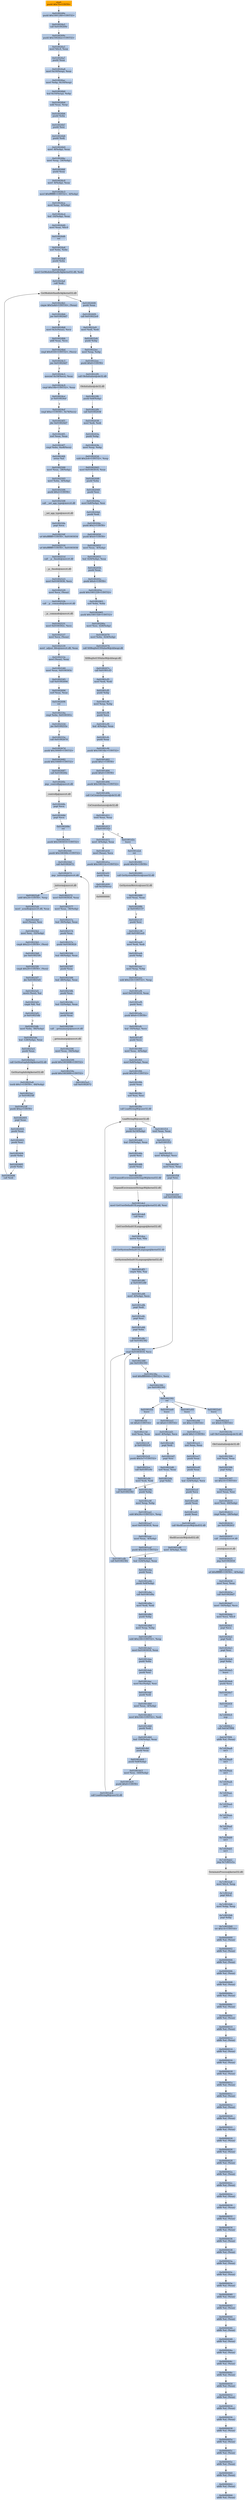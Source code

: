 digraph G {
node[shape=rectangle,style=filled,fillcolor=lightsteelblue,color=lightsteelblue]
bgcolor="transparent"
a0x0100249apushl_0x70UINT8[label="start\npushl $0x70<UINT8>",color="lightgrey",fillcolor="orange"];
a0x0100249cpushl_0x1001240UINT32[label="0x0100249c\npushl $0x1001240<UINT32>"];
a0x010024a1call_0x0100269c[label="0x010024a1\ncall 0x0100269c"];
a0x0100269cpushl_0x10026eeUINT32[label="0x0100269c\npushl $0x10026ee<UINT32>"];
a0x010026a1movl_fs_0_eax[label="0x010026a1\nmovl %fs:0, %eax"];
a0x010026a7pushl_eax[label="0x010026a7\npushl %eax"];
a0x010026a8movl_0x10esp__eax[label="0x010026a8\nmovl 0x10(%esp), %eax"];
a0x010026acmovl_ebp_0x10esp_[label="0x010026ac\nmovl %ebp, 0x10(%esp)"];
a0x010026b0leal_0x10esp__ebp[label="0x010026b0\nleal 0x10(%esp), %ebp"];
a0x010026b4subl_eax_esp[label="0x010026b4\nsubl %eax, %esp"];
a0x010026b6pushl_ebx[label="0x010026b6\npushl %ebx"];
a0x010026b7pushl_esi[label="0x010026b7\npushl %esi"];
a0x010026b8pushl_edi[label="0x010026b8\npushl %edi"];
a0x010026b9movl__8ebp__eax[label="0x010026b9\nmovl -8(%ebp), %eax"];
a0x010026bcmovl_esp__24ebp_[label="0x010026bc\nmovl %esp, -24(%ebp)"];
a0x010026bfpushl_eax[label="0x010026bf\npushl %eax"];
a0x010026c0movl__4ebp__eax[label="0x010026c0\nmovl -4(%ebp), %eax"];
a0x010026c3movl_0xffffffffUINT32__4ebp_[label="0x010026c3\nmovl $0xffffffff<UINT32>, -4(%ebp)"];
a0x010026camovl_eax__8ebp_[label="0x010026ca\nmovl %eax, -8(%ebp)"];
a0x010026cdleal__16ebp__eax[label="0x010026cd\nleal -16(%ebp), %eax"];
a0x010026d0movl_eax_fs_0[label="0x010026d0\nmovl %eax, %fs:0"];
a0x010026d6ret[label="0x010026d6\nret"];
a0x010024a6xorl_ebx_ebx[label="0x010024a6\nxorl %ebx, %ebx"];
a0x010024a8pushl_ebx[label="0x010024a8\npushl %ebx"];
a0x010024a9movl_GetModuleHandleA_kernel32_dll_edi[label="0x010024a9\nmovl GetModuleHandleA@kernel32.dll, %edi"];
a0x010024afcall_edi[label="0x010024af\ncall %edi"];
GetModuleHandleA_kernel32_dll[label="GetModuleHandleA@kernel32.dll",color="lightgrey",fillcolor="lightgrey"];
a0x010024b1cmpw_0x5a4dUINT16_eax_[label="0x010024b1\ncmpw $0x5a4d<UINT16>, (%eax)"];
a0x010024b6jne_0x010024d7[label="0x010024b6\njne 0x010024d7"];
a0x010024b8movl_0x3ceax__ecx[label="0x010024b8\nmovl 0x3c(%eax), %ecx"];
a0x010024bbaddl_eax_ecx[label="0x010024bb\naddl %eax, %ecx"];
a0x010024bdcmpl_0x4550UINT32_ecx_[label="0x010024bd\ncmpl $0x4550<UINT32>, (%ecx)"];
a0x010024c3jne_0x010024d7[label="0x010024c3\njne 0x010024d7"];
a0x010024c5movzwl_0x18ecx__eax[label="0x010024c5\nmovzwl 0x18(%ecx), %eax"];
a0x010024c9cmpl_0x10bUINT32_eax[label="0x010024c9\ncmpl $0x10b<UINT32>, %eax"];
a0x010024ceje_0x010024ef[label="0x010024ce\nje 0x010024ef"];
a0x010024efcmpl_0xeUINT8_0x74ecx_[label="0x010024ef\ncmpl $0xe<UINT8>, 0x74(%ecx)"];
a0x010024f3jbe_0x010024d7[label="0x010024f3\njbe 0x010024d7"];
a0x010024f5xorl_eax_eax[label="0x010024f5\nxorl %eax, %eax"];
a0x010024f7cmpl_ebx_0xe8ecx_[label="0x010024f7\ncmpl %ebx, 0xe8(%ecx)"];
a0x010024fdsetne_al[label="0x010024fd\nsetne %al"];
a0x01002500movl_eax__28ebp_[label="0x01002500\nmovl %eax, -28(%ebp)"];
a0x01002503movl_ebx__4ebp_[label="0x01002503\nmovl %ebx, -4(%ebp)"];
a0x01002506pushl_0x2UINT8[label="0x01002506\npushl $0x2<UINT8>"];
a0x01002508call___set_app_type_msvcrt_dll[label="0x01002508\ncall __set_app_type@msvcrt.dll"];
a__set_app_type_msvcrt_dll[label="__set_app_type@msvcrt.dll",color="lightgrey",fillcolor="lightgrey"];
a0x0100250epopl_ecx[label="0x0100250e\npopl %ecx"];
a0x0100250forl_0xffffffffUINT8_0x01003034[label="0x0100250f\norl $0xffffffff<UINT8>, 0x01003034"];
a0x01002516orl_0xffffffffUINT8_0x01003038[label="0x01002516\norl $0xffffffff<UINT8>, 0x01003038"];
a0x0100251dcall___p__fmode_msvcrt_dll[label="0x0100251d\ncall __p__fmode@msvcrt.dll"];
a__p__fmode_msvcrt_dll[label="__p__fmode@msvcrt.dll",color="lightgrey",fillcolor="lightgrey"];
a0x01002523movl_0x01003030_ecx[label="0x01002523\nmovl 0x01003030, %ecx"];
a0x01002529movl_ecx_eax_[label="0x01002529\nmovl %ecx, (%eax)"];
a0x0100252bcall___p__commode_msvcrt_dll[label="0x0100252b\ncall __p__commode@msvcrt.dll"];
a__p__commode_msvcrt_dll[label="__p__commode@msvcrt.dll",color="lightgrey",fillcolor="lightgrey"];
a0x01002531movl_0x0100302c_ecx[label="0x01002531\nmovl 0x0100302c, %ecx"];
a0x01002537movl_ecx_eax_[label="0x01002537\nmovl %ecx, (%eax)"];
a0x01002539movl__adjust_fdiv_msvcrt_dll_eax[label="0x01002539\nmovl _adjust_fdiv@msvcrt.dll, %eax"];
a0x0100253emovl_eax__eax[label="0x0100253e\nmovl (%eax), %eax"];
a0x01002540movl_eax_0x0100303c[label="0x01002540\nmovl %eax, 0x0100303c"];
a0x01002545call_0x01002694[label="0x01002545\ncall 0x01002694"];
a0x01002694xorl_eax_eax[label="0x01002694\nxorl %eax, %eax"];
a0x01002696ret[label="0x01002696\nret"];
a0x0100254acmpl_ebx_0x0100301c[label="0x0100254a\ncmpl %ebx, 0x0100301c"];
a0x01002550jne_0x0100255e[label="0x01002550\njne 0x0100255e"];
a0x0100255ecall_0x0100267d[label="0x0100255e\ncall 0x0100267d"];
a0x0100267dpushl_0x30000UINT32[label="0x0100267d\npushl $0x30000<UINT32>"];
a0x01002682pushl_0x10000UINT32[label="0x01002682\npushl $0x10000<UINT32>"];
a0x01002687call_0x010026fa[label="0x01002687\ncall 0x010026fa"];
a0x010026fajmp__controlfp_msvcrt_dll[label="0x010026fa\njmp _controlfp@msvcrt.dll"];
a_controlfp_msvcrt_dll[label="_controlfp@msvcrt.dll",color="lightgrey",fillcolor="lightgrey"];
a0x0100268cpopl_ecx[label="0x0100268c\npopl %ecx"];
a0x0100268dpopl_ecx[label="0x0100268d\npopl %ecx"];
a0x0100268eret[label="0x0100268e\nret"];
a0x01002563pushl_0x1003010UINT32[label="0x01002563\npushl $0x1003010<UINT32>"];
a0x01002568pushl_0x100300cUINT32[label="0x01002568\npushl $0x100300c<UINT32>"];
a0x0100256dcall_0x01002672[label="0x0100256d\ncall 0x01002672"];
a0x01002672jmp__initterm_msvcrt_dll[label="0x01002672\njmp _initterm@msvcrt.dll"];
a_initterm_msvcrt_dll[label="_initterm@msvcrt.dll",color="lightgrey",fillcolor="lightgrey"];
a0x01002572movl_0x01003028_eax[label="0x01002572\nmovl 0x01003028, %eax"];
a0x01002577movl_eax__36ebp_[label="0x01002577\nmovl %eax, -36(%ebp)"];
a0x0100257aleal__36ebp__eax[label="0x0100257a\nleal -36(%ebp), %eax"];
a0x0100257dpushl_eax[label="0x0100257d\npushl %eax"];
a0x0100257epushl_0x01003024[label="0x0100257e\npushl 0x01003024"];
a0x01002584leal__44ebp__eax[label="0x01002584\nleal -44(%ebp), %eax"];
a0x01002587pushl_eax[label="0x01002587\npushl %eax"];
a0x01002588leal__48ebp__eax[label="0x01002588\nleal -48(%ebp), %eax"];
a0x0100258bpushl_eax[label="0x0100258b\npushl %eax"];
a0x0100258cleal__52ebp__eax[label="0x0100258c\nleal -52(%ebp), %eax"];
a0x0100258fpushl_eax[label="0x0100258f\npushl %eax"];
a0x01002590call___getmainargs_msvcrt_dll[label="0x01002590\ncall __getmainargs@msvcrt.dll"];
a__getmainargs_msvcrt_dll[label="__getmainargs@msvcrt.dll",color="lightgrey",fillcolor="lightgrey"];
a0x01002596movl_eax__56ebp_[label="0x01002596\nmovl %eax, -56(%ebp)"];
a0x01002599pushl_0x1003008UINT32[label="0x01002599\npushl $0x1003008<UINT32>"];
a0x0100259epushl_0x1003000UINT32[label="0x0100259e\npushl $0x1003000<UINT32>"];
a0x010025a3call_0x01002672[label="0x010025a3\ncall 0x01002672"];
a0x010025a8addl_0x24UINT8_esp[label="0x010025a8\naddl $0x24<UINT8>, %esp"];
a0x010025abmovl__acmdln_msvcrt_dll_eax[label="0x010025ab\nmovl _acmdln@msvcrt.dll, %eax"];
a0x010025b0movl_eax__esi[label="0x010025b0\nmovl (%eax), %esi"];
a0x010025b2movl_esi__32ebp_[label="0x010025b2\nmovl %esi, -32(%ebp)"];
a0x010025b5cmpb_0x22UINT8_esi_[label="0x010025b5\ncmpb $0x22<UINT8>, (%esi)"];
a0x010025b8jne_0x010025f4[label="0x010025b8\njne 0x010025f4"];
a0x010025f4cmpb_0x20UINT8_esi_[label="0x010025f4\ncmpb $0x20<UINT8>, (%esi)"];
a0x010025f7jbe_0x010025d1[label="0x010025f7\njbe 0x010025d1"];
a0x010025d1movb_esi__al[label="0x010025d1\nmovb (%esi), %al"];
a0x010025d3cmpb_bl_al[label="0x010025d3\ncmpb %bl, %al"];
a0x010025d5je_0x010025db[label="0x010025d5\nje 0x010025db"];
a0x010025dbmovl_ebx__84ebp_[label="0x010025db\nmovl %ebx, -84(%ebp)"];
a0x010025deleal__128ebp__eax[label="0x010025de\nleal -128(%ebp), %eax"];
a0x010025e1pushl_eax[label="0x010025e1\npushl %eax"];
a0x010025e2call_GetStartupInfoA_kernel32_dll[label="0x010025e2\ncall GetStartupInfoA@kernel32.dll"];
GetStartupInfoA_kernel32_dll[label="GetStartupInfoA@kernel32.dll",color="lightgrey",fillcolor="lightgrey"];
a0x010025e8testb_0x1UINT8__84ebp_[label="0x010025e8\ntestb $0x1<UINT8>, -84(%ebp)"];
a0x010025ecje_0x010025ff[label="0x010025ec\nje 0x010025ff"];
a0x010025ffpushl_0xaUINT8[label="0x010025ff\npushl $0xa<UINT8>"];
a0x01002601popl_eax[label="0x01002601\npopl %eax"];
a0x01002602pushl_eax[label="0x01002602\npushl %eax"];
a0x01002603pushl_esi[label="0x01002603\npushl %esi"];
a0x01002604pushl_ebx[label="0x01002604\npushl %ebx"];
a0x01002605pushl_ebx[label="0x01002605\npushl %ebx"];
a0x01002606call_edi[label="0x01002606\ncall %edi"];
a0x01002608pushl_eax[label="0x01002608\npushl %eax"];
a0x01002609call_0x010022e9[label="0x01002609\ncall 0x010022e9"];
a0x010022e9movl_edi_edi[label="0x010022e9\nmovl %edi, %edi"];
a0x010022ebpushl_ebp[label="0x010022eb\npushl %ebp"];
a0x010022ecmovl_esp_ebp[label="0x010022ec\nmovl %esp, %ebp"];
a0x010022eepushl_0x0UINT8[label="0x010022ee\npushl $0x0<UINT8>"];
a0x010022f0call_OleInitialize_ole32_dll[label="0x010022f0\ncall OleInitialize@ole32.dll"];
OleInitialize_ole32_dll[label="OleInitialize@ole32.dll",color="lightgrey",fillcolor="lightgrey"];
a0x010022f6pushl_0x8ebp_[label="0x010022f6\npushl 0x8(%ebp)"];
a0x010022f9call_0x01002038[label="0x010022f9\ncall 0x01002038"];
a0x01002038movl_edi_edi[label="0x01002038\nmovl %edi, %edi"];
a0x0100203apushl_ebp[label="0x0100203a\npushl %ebp"];
a0x0100203bmovl_esp_ebp[label="0x0100203b\nmovl %esp, %ebp"];
a0x0100203dsubl_0x2e4UINT32_esp[label="0x0100203d\nsubl $0x2e4<UINT32>, %esp"];
a0x01002043movl_0x01003018_eax[label="0x01002043\nmovl 0x01003018, %eax"];
a0x01002048pushl_ebx[label="0x01002048\npushl %ebx"];
a0x01002049pushl_esi[label="0x01002049\npushl %esi"];
a0x0100204amovl_0x8ebp__esi[label="0x0100204a\nmovl 0x8(%ebp), %esi"];
a0x0100204dpushl_edi[label="0x0100204d\npushl %edi"];
a0x0100204epushl_0x2UINT8[label="0x0100204e\npushl $0x2<UINT8>"];
a0x01002050pushl_0x4UINT8[label="0x01002050\npushl $0x4<UINT8>"];
a0x01002052movl_eax__4ebp_[label="0x01002052\nmovl %eax, -4(%ebp)"];
a0x01002055leal__624ebp__eax[label="0x01002055\nleal -624(%ebp), %eax"];
a0x0100205bpushl_eax[label="0x0100205b\npushl %eax"];
a0x0100205cpushl_0x4UINT8[label="0x0100205c\npushl $0x4<UINT8>"];
a0x0100205epushl_0x1001228UINT32[label="0x0100205e\npushl $0x1001228<UINT32>"];
a0x01002063xorl_ebx_ebx[label="0x01002063\nxorl %ebx, %ebx"];
a0x01002065pushl_0x10011b8UINT32[label="0x01002065\npushl $0x10011b8<UINT32>"];
a0x0100206amovl_esi__628ebp_[label="0x0100206a\nmovl %esi, -628(%ebp)"];
a0x01002070movl_ebx__624ebp_[label="0x01002070\nmovl %ebx, -624(%ebp)"];
a0x01002076call_SHRegSetUSValueW_shlwapi_dll[label="0x01002076\ncall SHRegSetUSValueW@shlwapi.dll"];
SHRegSetUSValueW_shlwapi_dll[label="SHRegSetUSValueW@shlwapi.dll",color="lightgrey",fillcolor="lightgrey"];
a0x0100207ccall_0x01001cf3[label="0x0100207c\ncall 0x01001cf3"];
a0x01001cf3movl_edi_edi[label="0x01001cf3\nmovl %edi, %edi"];
a0x01001cf5pushl_ebp[label="0x01001cf5\npushl %ebp"];
a0x01001cf6movl_esp_ebp[label="0x01001cf6\nmovl %esp, %ebp"];
a0x01001cf8pushl_ecx[label="0x01001cf8\npushl %ecx"];
a0x01001cf9leal__4ebp__eax[label="0x01001cf9\nleal -4(%ebp), %eax"];
a0x01001cfcpushl_eax[label="0x01001cfc\npushl %eax"];
a0x01001cfdpushl_0x10014bcUINT32[label="0x01001cfd\npushl $0x10014bc<UINT32>"];
a0x01001d02pushl_0x1UINT8[label="0x01001d02\npushl $0x1<UINT8>"];
a0x01001d04pushl_0x0UINT8[label="0x01001d04\npushl $0x0<UINT8>"];
a0x01001d06pushl_0x10018ecUINT32[label="0x01001d06\npushl $0x10018ec<UINT32>"];
a0x01001d0bcall_CoCreateInstance_ole32_dll[label="0x01001d0b\ncall CoCreateInstance@ole32.dll"];
CoCreateInstance_ole32_dll[label="CoCreateInstance@ole32.dll",color="lightgrey",fillcolor="lightgrey"];
a0x01001d11testl_eax_eax[label="0x01001d11\ntestl %eax, %eax"];
a0x01001d13jl_0x01001d2c[label="0x01001d13\njl 0x01001d2c"];
a0x01001d15movl__4ebp__eax[label="0x01001d15\nmovl -4(%ebp), %eax"];
a0x01001d2cleave_[label="0x01001d2c\nleave "];
a0x01001d2dret[label="0x01001d2d\nret"];
a0x01002081pushl_0x58UINT8[label="0x01002081\npushl $0x58<UINT8>"];
a0x01002083call_GetSystemMetrics_user32_dll[label="0x01002083\ncall GetSystemMetrics@user32.dll"];
GetSystemMetrics_user32_dll[label="GetSystemMetrics@user32.dll",color="lightgrey",fillcolor="lightgrey"];
a0x01002089testl_eax_eax[label="0x01002089\ntestl %eax, %eax"];
a0x0100208bje_0x01002137[label="0x0100208b\nje 0x01002137"];
a0x01002137pushl_esi[label="0x01002137\npushl %esi"];
a0x01002138call_0x01001ee9[label="0x01002138\ncall 0x01001ee9"];
a0x01001ee9movl_edi_edi[label="0x01001ee9\nmovl %edi, %edi"];
a0x01001eebpushl_ebp[label="0x01001eeb\npushl %ebp"];
a0x01001eecmovl_esp_ebp[label="0x01001eec\nmovl %esp, %ebp"];
a0x01001eeesubl_0x218UINT32_esp[label="0x01001eee\nsubl $0x218<UINT32>, %esp"];
a0x01001ef4movl_0x01003018_eax[label="0x01001ef4\nmovl 0x01003018, %eax"];
a0x01001ef9pushl_esi[label="0x01001ef9\npushl %esi"];
a0x01001efapushl_0x6UINT8[label="0x01001efa\npushl $0x6<UINT8>"];
a0x01001efcleal__16ebp__ecx[label="0x01001efc\nleal -16(%ebp), %ecx"];
a0x01001effpushl_ecx[label="0x01001eff\npushl %ecx"];
a0x01001f00movl_eax__4ebp_[label="0x01001f00\nmovl %eax, -4(%ebp)"];
a0x01001f03movl_0x8ebp__eax[label="0x01001f03\nmovl 0x8(%ebp), %eax"];
a0x01001f06pushl_0x5f0UINT32[label="0x01001f06\npushl $0x5f0<UINT32>"];
a0x01001f0bpushl_eax[label="0x01001f0b\npushl %eax"];
a0x01001f0cxorl_esi_esi[label="0x01001f0c\nxorl %esi, %esi"];
a0x01001f0ecall_LoadStringW_user32_dll[label="0x01001f0e\ncall LoadStringW@user32.dll"];
LoadStringW_user32_dll[label="LoadStringW@user32.dll",color="lightgrey",fillcolor="lightgrey"];
a0x01001f14testl_eax_eax[label="0x01001f14\ntestl %eax, %eax"];
a0x01001f16je_0x01001f53[label="0x01001f16\nje 0x01001f53"];
a0x01001f53movl__4ebp__ecx[label="0x01001f53\nmovl -4(%ebp), %ecx"];
a0x01001f56movl_esi_eax[label="0x01001f56\nmovl %esi, %eax"];
a0x01001f58popl_esi[label="0x01001f58\npopl %esi"];
a0x01001f59call_0x01002382[label="0x01001f59\ncall 0x01002382"];
a0x01002382cmpl_0x01003018_ecx[label="0x01002382\ncmpl 0x01003018, %ecx"];
a0x01002388jne_0x01002393[label="0x01002388\njne 0x01002393"];
a0x0100238atestl_0xffff0000UINT32_ecx[label="0x0100238a\ntestl $0xffff0000<UINT32>, %ecx"];
a0x01002390jne_0x01002393[label="0x01002390\njne 0x01002393"];
a0x01002392ret[label="0x01002392\nret"];
a0x01001f5eleave_[label="0x01001f5e\nleave "];
a0x01001f5fret_0x4UINT16[label="0x01001f5f\nret $0x4<UINT16>"];
a0x0100213dtestl_eax_eax[label="0x0100213d\ntestl %eax, %eax"];
a0x0100213fje_0x010022c9[label="0x0100213f\nje 0x010022c9"];
a0x010022c9pushl_0x5e7UINT32[label="0x010022c9\npushl $0x5e7<UINT32>"];
a0x010022cecall_0x01001e9c[label="0x010022ce\ncall 0x01001e9c"];
a0x01001e9cmovl_edi_edi[label="0x01001e9c\nmovl %edi, %edi"];
a0x01001e9epushl_ebp[label="0x01001e9e\npushl %ebp"];
a0x01001e9fmovl_esp_ebp[label="0x01001e9f\nmovl %esp, %ebp"];
a0x01001ea1subl_0x20cUINT32_esp[label="0x01001ea1\nsubl $0x20c<UINT32>, %esp"];
a0x01001ea7movl_0x01003018_eax[label="0x01001ea7\nmovl 0x01003018, %eax"];
a0x01001eacmovl_eax__4ebp_[label="0x01001eac\nmovl %eax, -4(%ebp)"];
a0x01001eafpushl_0x104UINT32[label="0x01001eaf\npushl $0x104<UINT32>"];
a0x01001eb4leal__524ebp__eax[label="0x01001eb4\nleal -524(%ebp), %eax"];
a0x01001ebapushl_eax[label="0x01001eba\npushl %eax"];
a0x01001ebbpushl_0x8ebp_[label="0x01001ebb\npushl 0x8(%ebp)"];
a0x01001ebecall_0x01001d9a[label="0x01001ebe\ncall 0x01001d9a"];
a0x01001d9amovl_edi_edi[label="0x01001d9a\nmovl %edi, %edi"];
a0x01001d9cpushl_ebp[label="0x01001d9c\npushl %ebp"];
a0x01001d9dmovl_esp_ebp[label="0x01001d9d\nmovl %esp, %ebp"];
a0x01001d9fsubl_0x230UINT32_esp[label="0x01001d9f\nsubl $0x230<UINT32>, %esp"];
a0x01001da5movl_0x01003018_eax[label="0x01001da5\nmovl 0x01003018, %eax"];
a0x01001daapushl_ebx[label="0x01001daa\npushl %ebx"];
a0x01001dabpushl_esi[label="0x01001dab\npushl %esi"];
a0x01001dacmovl_0xcebp__esi[label="0x01001dac\nmovl 0xc(%ebp), %esi"];
a0x01001dafpushl_edi[label="0x01001daf\npushl %edi"];
a0x01001db0movl_eax__4ebp_[label="0x01001db0\nmovl %eax, -4(%ebp)"];
a0x01001db3movl_0x104UINT32_edi[label="0x01001db3\nmovl $0x104<UINT32>, %edi"];
a0x01001db8pushl_edi[label="0x01001db8\npushl %edi"];
a0x01001db9leal__556ebp__eax[label="0x01001db9\nleal -556(%ebp), %eax"];
a0x01001dbfpushl_eax[label="0x01001dbf\npushl %eax"];
a0x01001dc0pushl_0x8ebp_[label="0x01001dc0\npushl 0x8(%ebp)"];
a0x01001dc3movl_esi__560ebp_[label="0x01001dc3\nmovl %esi, -560(%ebp)"];
a0x01001dc9pushl_0x0UINT8[label="0x01001dc9\npushl $0x0<UINT8>"];
a0x01001dcbcall_LoadStringW_user32_dll[label="0x01001dcb\ncall LoadStringW@user32.dll"];
a0x01001dd1pushl_0x10ebp_[label="0x01001dd1\npushl 0x10(%ebp)"];
a0x01001dd4leal__556ebp__eax[label="0x01001dd4\nleal -556(%ebp), %eax"];
a0x01001ddapushl_esi[label="0x01001dda\npushl %esi"];
a0x01001ddbpushl_eax[label="0x01001ddb\npushl %eax"];
a0x01001ddccall_ExpandEnvironmentStringsW_kernel32_dll[label="0x01001ddc\ncall ExpandEnvironmentStringsW@kernel32.dll"];
ExpandEnvironmentStringsW_kernel32_dll[label="ExpandEnvironmentStringsW@kernel32.dll",color="lightgrey",fillcolor="lightgrey"];
a0x01001de2movl_GetUserDefaultUILanguage_kernel32_dll_esi[label="0x01001de2\nmovl GetUserDefaultUILanguage@kernel32.dll, %esi"];
a0x01001de8call_esi[label="0x01001de8\ncall %esi"];
GetUserDefaultUILanguage_kernel32_dll[label="GetUserDefaultUILanguage@kernel32.dll",color="lightgrey",fillcolor="lightgrey"];
a0x01001deamovw_ax_bx[label="0x01001dea\nmovw %ax, %bx"];
a0x01001dedcall_GetSystemDefaultUILanguage_kernel32_dll[label="0x01001ded\ncall GetSystemDefaultUILanguage@kernel32.dll"];
GetSystemDefaultUILanguage_kernel32_dll[label="GetSystemDefaultUILanguage@kernel32.dll",color="lightgrey",fillcolor="lightgrey"];
a0x01001df3cmpw_bx_ax[label="0x01001df3\ncmpw %bx, %ax"];
a0x01001df6je_0x01001e88[label="0x01001df6\nje 0x01001e88"];
a0x01001e88movl__4ebp__ecx[label="0x01001e88\nmovl -4(%ebp), %ecx"];
a0x01001e8bpopl_edi[label="0x01001e8b\npopl %edi"];
a0x01001e8cpopl_esi[label="0x01001e8c\npopl %esi"];
a0x01001e8dpopl_ebx[label="0x01001e8d\npopl %ebx"];
a0x01001e8ecall_0x01002382[label="0x01001e8e\ncall 0x01002382"];
a0x01001e93leave_[label="0x01001e93\nleave "];
a0x01001e94ret_0xcUINT16[label="0x01001e94\nret $0xc<UINT16>"];
a0x01001ec3pushl_0x1UINT8[label="0x01001ec3\npushl $0x1<UINT8>"];
a0x01001ec5xorl_eax_eax[label="0x01001ec5\nxorl %eax, %eax"];
a0x01001ec7pushl_eax[label="0x01001ec7\npushl %eax"];
a0x01001ec8pushl_eax[label="0x01001ec8\npushl %eax"];
a0x01001ec9leal__524ebp__ecx[label="0x01001ec9\nleal -524(%ebp), %ecx"];
a0x01001ecfpushl_ecx[label="0x01001ecf\npushl %ecx"];
a0x01001ed0pushl_eax[label="0x01001ed0\npushl %eax"];
a0x01001ed1pushl_eax[label="0x01001ed1\npushl %eax"];
a0x01001ed2call_ShellExecuteW_shell32_dll[label="0x01001ed2\ncall ShellExecuteW@shell32.dll"];
ShellExecuteW_shell32_dll[label="ShellExecuteW@shell32.dll",color="lightgrey",fillcolor="lightgrey"];
a0x01001ed8movl__4ebp__ecx[label="0x01001ed8\nmovl -4(%ebp), %ecx"];
a0x01001edbcall_0x01002382[label="0x01001edb\ncall 0x01002382"];
a0x01001ee0leave_[label="0x01001ee0\nleave "];
a0x01001ee1ret_0x4UINT16[label="0x01001ee1\nret $0x4<UINT16>"];
a0x010022d3movl__4ebp__ecx[label="0x010022d3\nmovl -4(%ebp), %ecx"];
a0x010022d6popl_edi[label="0x010022d6\npopl %edi"];
a0x010022d7popl_esi[label="0x010022d7\npopl %esi"];
a0x010022d8xorl_eax_eax[label="0x010022d8\nxorl %eax, %eax"];
a0x010022dapopl_ebx[label="0x010022da\npopl %ebx"];
a0x010022dbcall_0x01002382[label="0x010022db\ncall 0x01002382"];
a0x010022e0leave_[label="0x010022e0\nleave "];
a0x010022e1ret_0x4UINT16[label="0x010022e1\nret $0x4<UINT16>"];
a0x010022fecall_OleUninitialize_ole32_dll[label="0x010022fe\ncall OleUninitialize@ole32.dll"];
OleUninitialize_ole32_dll[label="OleUninitialize@ole32.dll",color="lightgrey",fillcolor="lightgrey"];
a0x01002304xorl_eax_eax[label="0x01002304\nxorl %eax, %eax"];
a0x01002306popl_ebp[label="0x01002306\npopl %ebp"];
a0x01002307ret_0x10UINT16[label="0x01002307\nret $0x10<UINT16>"];
a0x0100260emovl_eax_esi[label="0x0100260e\nmovl %eax, %esi"];
a0x01002610movl_esi__60ebp_[label="0x01002610\nmovl %esi, -60(%ebp)"];
a0x01002613cmpl_ebx__28ebp_[label="0x01002613\ncmpl %ebx, -28(%ebp)"];
a0x01002616jne_0x0100261f[label="0x01002616\njne 0x0100261f"];
a0x0100261fcall__cexit_msvcrt_dll[label="0x0100261f\ncall _cexit@msvcrt.dll"];
a_cexit_msvcrt_dll[label="_cexit@msvcrt.dll",color="lightgrey",fillcolor="lightgrey"];
a0x01002625jmp_0x01002654[label="0x01002625\njmp 0x01002654"];
a0x01002654orl_0xffffffffUINT8__4ebp_[label="0x01002654\norl $0xffffffff<UINT8>, -4(%ebp)"];
a0x01002658movl_esi_eax[label="0x01002658\nmovl %esi, %eax"];
a0x0100265acall_0x010026d7[label="0x0100265a\ncall 0x010026d7"];
a0x010026d7movl__16ebp__ecx[label="0x010026d7\nmovl -16(%ebp), %ecx"];
a0x010026damovl_ecx_fs_0[label="0x010026da\nmovl %ecx, %fs:0"];
a0x010026e1popl_ecx[label="0x010026e1\npopl %ecx"];
a0x010026e2popl_edi[label="0x010026e2\npopl %edi"];
a0x010026e3popl_esi[label="0x010026e3\npopl %esi"];
a0x010026e4popl_ebx[label="0x010026e4\npopl %ebx"];
a0x010026e5leave_[label="0x010026e5\nleave "];
a0x010026e6pushl_ecx[label="0x010026e6\npushl %ecx"];
a0x010026e7ret[label="0x010026e7\nret"];
a0x0100265fret[label="0x0100265f\nret"];
a0x7c8000c0nop_[label="0x7c8000c0\nnop "];
a0x7c8000c1call_0x63d7f9f4[label="0x7c8000c1\ncall 0x63d7f9f4"];
a0x63d7f9f4addb_al_eax_[label="0x63d7f9f4\naddb %al, (%eax)"];
a0x7c839aa8int3_[label="0x7c839aa8\nint3 "];
a0x7c839aa9int3_[label="0x7c839aa9\nint3 "];
a0x7c839aaaint3_[label="0x7c839aaa\nint3 "];
a0x7c839aabint3_[label="0x7c839aab\nint3 "];
a0x7c839aacint3_[label="0x7c839aac\nint3 "];
a0x7c839aadint3_[label="0x7c839aad\nint3 "];
a0x7c839aaeint3_[label="0x7c839aae\nint3 "];
a0x7c839aafint3_[label="0x7c839aaf\nint3 "];
a0x7c839ab0int3_[label="0x7c839ab0\nint3 "];
a0x7c839ab1int3_[label="0x7c839ab1\nint3 "];
a0x7c839ab2jmp_0x7c801e1a[label="0x7c839ab2\njmp 0x7c801e1a"];
TerminateProcess_kernel32_dll[label="TerminateProcess@kernel32.dll",color="lightgrey",fillcolor="lightgrey"];
a0x7c9032a8movl_fs_0_esp[label="0x7c9032a8\nmovl %fs:0, %esp"];
a0x7c9032afpopl_fs_0[label="0x7c9032af\npopl %fs:0"];
a0x7c9032b6movl_ebp_esp[label="0x7c9032b6\nmovl %ebp, %esp"];
a0x7c9032b8popl_ebp[label="0x7c9032b8\npopl %ebp"];
a0x7c9032b9ret_0x14UINT16[label="0x7c9032b9\nret $0x14<UINT16>"];
a0x00000000addb_al_eax_[label="0x00000000\naddb %al, (%eax)"];
a0x00000002addb_al_eax_[label="0x00000002\naddb %al, (%eax)"];
a0x00000004addb_al_eax_[label="0x00000004\naddb %al, (%eax)"];
a0x00000006addb_al_eax_[label="0x00000006\naddb %al, (%eax)"];
a0x00000008addb_al_eax_[label="0x00000008\naddb %al, (%eax)"];
a0x0000000aaddb_al_eax_[label="0x0000000a\naddb %al, (%eax)"];
a0x0000000caddb_al_eax_[label="0x0000000c\naddb %al, (%eax)"];
a0x0000000eaddb_al_eax_[label="0x0000000e\naddb %al, (%eax)"];
a0x00000010addb_al_eax_[label="0x00000010\naddb %al, (%eax)"];
a0x00000012addb_al_eax_[label="0x00000012\naddb %al, (%eax)"];
a0x00000014addb_al_eax_[label="0x00000014\naddb %al, (%eax)"];
a0x00000016addb_al_eax_[label="0x00000016\naddb %al, (%eax)"];
a0x00000018addb_al_eax_[label="0x00000018\naddb %al, (%eax)"];
a0x0000001aaddb_al_eax_[label="0x0000001a\naddb %al, (%eax)"];
a0x0000001caddb_al_eax_[label="0x0000001c\naddb %al, (%eax)"];
a0x0000001eaddb_al_eax_[label="0x0000001e\naddb %al, (%eax)"];
a0x00000020addb_al_eax_[label="0x00000020\naddb %al, (%eax)"];
a0x00000022addb_al_eax_[label="0x00000022\naddb %al, (%eax)"];
a0x00000024addb_al_eax_[label="0x00000024\naddb %al, (%eax)"];
a0x00000026addb_al_eax_[label="0x00000026\naddb %al, (%eax)"];
a0x00000028addb_al_eax_[label="0x00000028\naddb %al, (%eax)"];
a0x0000002aaddb_al_eax_[label="0x0000002a\naddb %al, (%eax)"];
a0x0000002caddb_al_eax_[label="0x0000002c\naddb %al, (%eax)"];
a0x0000002eaddb_al_eax_[label="0x0000002e\naddb %al, (%eax)"];
a0x00000030addb_al_eax_[label="0x00000030\naddb %al, (%eax)"];
a0x00000032addb_al_eax_[label="0x00000032\naddb %al, (%eax)"];
a0x00000034addb_al_eax_[label="0x00000034\naddb %al, (%eax)"];
a0x00000036addb_al_eax_[label="0x00000036\naddb %al, (%eax)"];
a0x00000038addb_al_eax_[label="0x00000038\naddb %al, (%eax)"];
a0x0000003aaddb_al_eax_[label="0x0000003a\naddb %al, (%eax)"];
a0x0000003caddb_al_eax_[label="0x0000003c\naddb %al, (%eax)"];
a0x0000003eaddb_al_eax_[label="0x0000003e\naddb %al, (%eax)"];
a0x00000040addb_al_eax_[label="0x00000040\naddb %al, (%eax)"];
a0x00000042addb_al_eax_[label="0x00000042\naddb %al, (%eax)"];
a0x00000044addb_al_eax_[label="0x00000044\naddb %al, (%eax)"];
a0x00000046addb_al_eax_[label="0x00000046\naddb %al, (%eax)"];
a0x00000048addb_al_eax_[label="0x00000048\naddb %al, (%eax)"];
a0x0000004aaddb_al_eax_[label="0x0000004a\naddb %al, (%eax)"];
a0x0000004caddb_al_eax_[label="0x0000004c\naddb %al, (%eax)"];
a0x0000004eaddb_al_eax_[label="0x0000004e\naddb %al, (%eax)"];
a0x00000050addb_al_eax_[label="0x00000050\naddb %al, (%eax)"];
a0x00000052addb_al_eax_[label="0x00000052\naddb %al, (%eax)"];
a0x00000054addb_al_eax_[label="0x00000054\naddb %al, (%eax)"];
a0x00000056addb_al_eax_[label="0x00000056\naddb %al, (%eax)"];
a0x00000058addb_al_eax_[label="0x00000058\naddb %al, (%eax)"];
a0x0000005aaddb_al_eax_[label="0x0000005a\naddb %al, (%eax)"];
a0x0000005caddb_al_eax_[label="0x0000005c\naddb %al, (%eax)"];
a0x0000005eaddb_al_eax_[label="0x0000005e\naddb %al, (%eax)"];
a0x00000060addb_al_eax_[label="0x00000060\naddb %al, (%eax)"];
a0x00000062addb_al_eax_[label="0x00000062\naddb %al, (%eax)"];
a0x00000064addb_al_eax_[label="0x00000064\naddb %al, (%eax)"];
a0x01001d18movl_eax__ecx[label="0x01001d18\nmovl (%eax), %ecx"];
a0x01001d1apushl_0x100112cUINT32[label="0x01001d1a\npushl $0x100112c<UINT32>"];
a0x01001d1fpushl_eax[label="0x01001d1f\npushl %eax"];
a0x01001d20call_0x10ecx_[label="0x01001d20\ncall 0x10(%ecx)"];
a0x00000000[label="0x00000000",color="lightgrey",fillcolor="lightgrey"];
a0x0100249apushl_0x70UINT8 -> a0x0100249cpushl_0x1001240UINT32 [color="#000000"];
a0x0100249cpushl_0x1001240UINT32 -> a0x010024a1call_0x0100269c [color="#000000"];
a0x010024a1call_0x0100269c -> a0x0100269cpushl_0x10026eeUINT32 [color="#000000"];
a0x0100269cpushl_0x10026eeUINT32 -> a0x010026a1movl_fs_0_eax [color="#000000"];
a0x010026a1movl_fs_0_eax -> a0x010026a7pushl_eax [color="#000000"];
a0x010026a7pushl_eax -> a0x010026a8movl_0x10esp__eax [color="#000000"];
a0x010026a8movl_0x10esp__eax -> a0x010026acmovl_ebp_0x10esp_ [color="#000000"];
a0x010026acmovl_ebp_0x10esp_ -> a0x010026b0leal_0x10esp__ebp [color="#000000"];
a0x010026b0leal_0x10esp__ebp -> a0x010026b4subl_eax_esp [color="#000000"];
a0x010026b4subl_eax_esp -> a0x010026b6pushl_ebx [color="#000000"];
a0x010026b6pushl_ebx -> a0x010026b7pushl_esi [color="#000000"];
a0x010026b7pushl_esi -> a0x010026b8pushl_edi [color="#000000"];
a0x010026b8pushl_edi -> a0x010026b9movl__8ebp__eax [color="#000000"];
a0x010026b9movl__8ebp__eax -> a0x010026bcmovl_esp__24ebp_ [color="#000000"];
a0x010026bcmovl_esp__24ebp_ -> a0x010026bfpushl_eax [color="#000000"];
a0x010026bfpushl_eax -> a0x010026c0movl__4ebp__eax [color="#000000"];
a0x010026c0movl__4ebp__eax -> a0x010026c3movl_0xffffffffUINT32__4ebp_ [color="#000000"];
a0x010026c3movl_0xffffffffUINT32__4ebp_ -> a0x010026camovl_eax__8ebp_ [color="#000000"];
a0x010026camovl_eax__8ebp_ -> a0x010026cdleal__16ebp__eax [color="#000000"];
a0x010026cdleal__16ebp__eax -> a0x010026d0movl_eax_fs_0 [color="#000000"];
a0x010026d0movl_eax_fs_0 -> a0x010026d6ret [color="#000000"];
a0x010026d6ret -> a0x010024a6xorl_ebx_ebx [color="#000000"];
a0x010024a6xorl_ebx_ebx -> a0x010024a8pushl_ebx [color="#000000"];
a0x010024a8pushl_ebx -> a0x010024a9movl_GetModuleHandleA_kernel32_dll_edi [color="#000000"];
a0x010024a9movl_GetModuleHandleA_kernel32_dll_edi -> a0x010024afcall_edi [color="#000000"];
a0x010024afcall_edi -> GetModuleHandleA_kernel32_dll [color="#000000"];
GetModuleHandleA_kernel32_dll -> a0x010024b1cmpw_0x5a4dUINT16_eax_ [color="#000000"];
a0x010024b1cmpw_0x5a4dUINT16_eax_ -> a0x010024b6jne_0x010024d7 [color="#000000"];
a0x010024b6jne_0x010024d7 -> a0x010024b8movl_0x3ceax__ecx [color="#000000",label="F"];
a0x010024b8movl_0x3ceax__ecx -> a0x010024bbaddl_eax_ecx [color="#000000"];
a0x010024bbaddl_eax_ecx -> a0x010024bdcmpl_0x4550UINT32_ecx_ [color="#000000"];
a0x010024bdcmpl_0x4550UINT32_ecx_ -> a0x010024c3jne_0x010024d7 [color="#000000"];
a0x010024c3jne_0x010024d7 -> a0x010024c5movzwl_0x18ecx__eax [color="#000000",label="F"];
a0x010024c5movzwl_0x18ecx__eax -> a0x010024c9cmpl_0x10bUINT32_eax [color="#000000"];
a0x010024c9cmpl_0x10bUINT32_eax -> a0x010024ceje_0x010024ef [color="#000000"];
a0x010024ceje_0x010024ef -> a0x010024efcmpl_0xeUINT8_0x74ecx_ [color="#000000",label="T"];
a0x010024efcmpl_0xeUINT8_0x74ecx_ -> a0x010024f3jbe_0x010024d7 [color="#000000"];
a0x010024f3jbe_0x010024d7 -> a0x010024f5xorl_eax_eax [color="#000000",label="F"];
a0x010024f5xorl_eax_eax -> a0x010024f7cmpl_ebx_0xe8ecx_ [color="#000000"];
a0x010024f7cmpl_ebx_0xe8ecx_ -> a0x010024fdsetne_al [color="#000000"];
a0x010024fdsetne_al -> a0x01002500movl_eax__28ebp_ [color="#000000"];
a0x01002500movl_eax__28ebp_ -> a0x01002503movl_ebx__4ebp_ [color="#000000"];
a0x01002503movl_ebx__4ebp_ -> a0x01002506pushl_0x2UINT8 [color="#000000"];
a0x01002506pushl_0x2UINT8 -> a0x01002508call___set_app_type_msvcrt_dll [color="#000000"];
a0x01002508call___set_app_type_msvcrt_dll -> a__set_app_type_msvcrt_dll [color="#000000"];
a__set_app_type_msvcrt_dll -> a0x0100250epopl_ecx [color="#000000"];
a0x0100250epopl_ecx -> a0x0100250forl_0xffffffffUINT8_0x01003034 [color="#000000"];
a0x0100250forl_0xffffffffUINT8_0x01003034 -> a0x01002516orl_0xffffffffUINT8_0x01003038 [color="#000000"];
a0x01002516orl_0xffffffffUINT8_0x01003038 -> a0x0100251dcall___p__fmode_msvcrt_dll [color="#000000"];
a0x0100251dcall___p__fmode_msvcrt_dll -> a__p__fmode_msvcrt_dll [color="#000000"];
a__p__fmode_msvcrt_dll -> a0x01002523movl_0x01003030_ecx [color="#000000"];
a0x01002523movl_0x01003030_ecx -> a0x01002529movl_ecx_eax_ [color="#000000"];
a0x01002529movl_ecx_eax_ -> a0x0100252bcall___p__commode_msvcrt_dll [color="#000000"];
a0x0100252bcall___p__commode_msvcrt_dll -> a__p__commode_msvcrt_dll [color="#000000"];
a__p__commode_msvcrt_dll -> a0x01002531movl_0x0100302c_ecx [color="#000000"];
a0x01002531movl_0x0100302c_ecx -> a0x01002537movl_ecx_eax_ [color="#000000"];
a0x01002537movl_ecx_eax_ -> a0x01002539movl__adjust_fdiv_msvcrt_dll_eax [color="#000000"];
a0x01002539movl__adjust_fdiv_msvcrt_dll_eax -> a0x0100253emovl_eax__eax [color="#000000"];
a0x0100253emovl_eax__eax -> a0x01002540movl_eax_0x0100303c [color="#000000"];
a0x01002540movl_eax_0x0100303c -> a0x01002545call_0x01002694 [color="#000000"];
a0x01002545call_0x01002694 -> a0x01002694xorl_eax_eax [color="#000000"];
a0x01002694xorl_eax_eax -> a0x01002696ret [color="#000000"];
a0x01002696ret -> a0x0100254acmpl_ebx_0x0100301c [color="#000000"];
a0x0100254acmpl_ebx_0x0100301c -> a0x01002550jne_0x0100255e [color="#000000"];
a0x01002550jne_0x0100255e -> a0x0100255ecall_0x0100267d [color="#000000",label="T"];
a0x0100255ecall_0x0100267d -> a0x0100267dpushl_0x30000UINT32 [color="#000000"];
a0x0100267dpushl_0x30000UINT32 -> a0x01002682pushl_0x10000UINT32 [color="#000000"];
a0x01002682pushl_0x10000UINT32 -> a0x01002687call_0x010026fa [color="#000000"];
a0x01002687call_0x010026fa -> a0x010026fajmp__controlfp_msvcrt_dll [color="#000000"];
a0x010026fajmp__controlfp_msvcrt_dll -> a_controlfp_msvcrt_dll [color="#000000"];
a_controlfp_msvcrt_dll -> a0x0100268cpopl_ecx [color="#000000"];
a0x0100268cpopl_ecx -> a0x0100268dpopl_ecx [color="#000000"];
a0x0100268dpopl_ecx -> a0x0100268eret [color="#000000"];
a0x0100268eret -> a0x01002563pushl_0x1003010UINT32 [color="#000000"];
a0x01002563pushl_0x1003010UINT32 -> a0x01002568pushl_0x100300cUINT32 [color="#000000"];
a0x01002568pushl_0x100300cUINT32 -> a0x0100256dcall_0x01002672 [color="#000000"];
a0x0100256dcall_0x01002672 -> a0x01002672jmp__initterm_msvcrt_dll [color="#000000"];
a0x01002672jmp__initterm_msvcrt_dll -> a_initterm_msvcrt_dll [color="#000000"];
a_initterm_msvcrt_dll -> a0x01002572movl_0x01003028_eax [color="#000000"];
a0x01002572movl_0x01003028_eax -> a0x01002577movl_eax__36ebp_ [color="#000000"];
a0x01002577movl_eax__36ebp_ -> a0x0100257aleal__36ebp__eax [color="#000000"];
a0x0100257aleal__36ebp__eax -> a0x0100257dpushl_eax [color="#000000"];
a0x0100257dpushl_eax -> a0x0100257epushl_0x01003024 [color="#000000"];
a0x0100257epushl_0x01003024 -> a0x01002584leal__44ebp__eax [color="#000000"];
a0x01002584leal__44ebp__eax -> a0x01002587pushl_eax [color="#000000"];
a0x01002587pushl_eax -> a0x01002588leal__48ebp__eax [color="#000000"];
a0x01002588leal__48ebp__eax -> a0x0100258bpushl_eax [color="#000000"];
a0x0100258bpushl_eax -> a0x0100258cleal__52ebp__eax [color="#000000"];
a0x0100258cleal__52ebp__eax -> a0x0100258fpushl_eax [color="#000000"];
a0x0100258fpushl_eax -> a0x01002590call___getmainargs_msvcrt_dll [color="#000000"];
a0x01002590call___getmainargs_msvcrt_dll -> a__getmainargs_msvcrt_dll [color="#000000"];
a__getmainargs_msvcrt_dll -> a0x01002596movl_eax__56ebp_ [color="#000000"];
a0x01002596movl_eax__56ebp_ -> a0x01002599pushl_0x1003008UINT32 [color="#000000"];
a0x01002599pushl_0x1003008UINT32 -> a0x0100259epushl_0x1003000UINT32 [color="#000000"];
a0x0100259epushl_0x1003000UINT32 -> a0x010025a3call_0x01002672 [color="#000000"];
a0x010025a3call_0x01002672 -> a0x01002672jmp__initterm_msvcrt_dll [color="#000000"];
a_initterm_msvcrt_dll -> a0x010025a8addl_0x24UINT8_esp [color="#000000"];
a0x010025a8addl_0x24UINT8_esp -> a0x010025abmovl__acmdln_msvcrt_dll_eax [color="#000000"];
a0x010025abmovl__acmdln_msvcrt_dll_eax -> a0x010025b0movl_eax__esi [color="#000000"];
a0x010025b0movl_eax__esi -> a0x010025b2movl_esi__32ebp_ [color="#000000"];
a0x010025b2movl_esi__32ebp_ -> a0x010025b5cmpb_0x22UINT8_esi_ [color="#000000"];
a0x010025b5cmpb_0x22UINT8_esi_ -> a0x010025b8jne_0x010025f4 [color="#000000"];
a0x010025b8jne_0x010025f4 -> a0x010025f4cmpb_0x20UINT8_esi_ [color="#000000",label="T"];
a0x010025f4cmpb_0x20UINT8_esi_ -> a0x010025f7jbe_0x010025d1 [color="#000000"];
a0x010025f7jbe_0x010025d1 -> a0x010025d1movb_esi__al [color="#000000",label="T"];
a0x010025d1movb_esi__al -> a0x010025d3cmpb_bl_al [color="#000000"];
a0x010025d3cmpb_bl_al -> a0x010025d5je_0x010025db [color="#000000"];
a0x010025d5je_0x010025db -> a0x010025dbmovl_ebx__84ebp_ [color="#000000",label="T"];
a0x010025dbmovl_ebx__84ebp_ -> a0x010025deleal__128ebp__eax [color="#000000"];
a0x010025deleal__128ebp__eax -> a0x010025e1pushl_eax [color="#000000"];
a0x010025e1pushl_eax -> a0x010025e2call_GetStartupInfoA_kernel32_dll [color="#000000"];
a0x010025e2call_GetStartupInfoA_kernel32_dll -> GetStartupInfoA_kernel32_dll [color="#000000"];
GetStartupInfoA_kernel32_dll -> a0x010025e8testb_0x1UINT8__84ebp_ [color="#000000"];
a0x010025e8testb_0x1UINT8__84ebp_ -> a0x010025ecje_0x010025ff [color="#000000"];
a0x010025ecje_0x010025ff -> a0x010025ffpushl_0xaUINT8 [color="#000000",label="T"];
a0x010025ffpushl_0xaUINT8 -> a0x01002601popl_eax [color="#000000"];
a0x01002601popl_eax -> a0x01002602pushl_eax [color="#000000"];
a0x01002602pushl_eax -> a0x01002603pushl_esi [color="#000000"];
a0x01002603pushl_esi -> a0x01002604pushl_ebx [color="#000000"];
a0x01002604pushl_ebx -> a0x01002605pushl_ebx [color="#000000"];
a0x01002605pushl_ebx -> a0x01002606call_edi [color="#000000"];
a0x01002606call_edi -> GetModuleHandleA_kernel32_dll [color="#000000"];
GetModuleHandleA_kernel32_dll -> a0x01002608pushl_eax [color="#000000"];
a0x01002608pushl_eax -> a0x01002609call_0x010022e9 [color="#000000"];
a0x01002609call_0x010022e9 -> a0x010022e9movl_edi_edi [color="#000000"];
a0x010022e9movl_edi_edi -> a0x010022ebpushl_ebp [color="#000000"];
a0x010022ebpushl_ebp -> a0x010022ecmovl_esp_ebp [color="#000000"];
a0x010022ecmovl_esp_ebp -> a0x010022eepushl_0x0UINT8 [color="#000000"];
a0x010022eepushl_0x0UINT8 -> a0x010022f0call_OleInitialize_ole32_dll [color="#000000"];
a0x010022f0call_OleInitialize_ole32_dll -> OleInitialize_ole32_dll [color="#000000"];
OleInitialize_ole32_dll -> a0x010022f6pushl_0x8ebp_ [color="#000000"];
a0x010022f6pushl_0x8ebp_ -> a0x010022f9call_0x01002038 [color="#000000"];
a0x010022f9call_0x01002038 -> a0x01002038movl_edi_edi [color="#000000"];
a0x01002038movl_edi_edi -> a0x0100203apushl_ebp [color="#000000"];
a0x0100203apushl_ebp -> a0x0100203bmovl_esp_ebp [color="#000000"];
a0x0100203bmovl_esp_ebp -> a0x0100203dsubl_0x2e4UINT32_esp [color="#000000"];
a0x0100203dsubl_0x2e4UINT32_esp -> a0x01002043movl_0x01003018_eax [color="#000000"];
a0x01002043movl_0x01003018_eax -> a0x01002048pushl_ebx [color="#000000"];
a0x01002048pushl_ebx -> a0x01002049pushl_esi [color="#000000"];
a0x01002049pushl_esi -> a0x0100204amovl_0x8ebp__esi [color="#000000"];
a0x0100204amovl_0x8ebp__esi -> a0x0100204dpushl_edi [color="#000000"];
a0x0100204dpushl_edi -> a0x0100204epushl_0x2UINT8 [color="#000000"];
a0x0100204epushl_0x2UINT8 -> a0x01002050pushl_0x4UINT8 [color="#000000"];
a0x01002050pushl_0x4UINT8 -> a0x01002052movl_eax__4ebp_ [color="#000000"];
a0x01002052movl_eax__4ebp_ -> a0x01002055leal__624ebp__eax [color="#000000"];
a0x01002055leal__624ebp__eax -> a0x0100205bpushl_eax [color="#000000"];
a0x0100205bpushl_eax -> a0x0100205cpushl_0x4UINT8 [color="#000000"];
a0x0100205cpushl_0x4UINT8 -> a0x0100205epushl_0x1001228UINT32 [color="#000000"];
a0x0100205epushl_0x1001228UINT32 -> a0x01002063xorl_ebx_ebx [color="#000000"];
a0x01002063xorl_ebx_ebx -> a0x01002065pushl_0x10011b8UINT32 [color="#000000"];
a0x01002065pushl_0x10011b8UINT32 -> a0x0100206amovl_esi__628ebp_ [color="#000000"];
a0x0100206amovl_esi__628ebp_ -> a0x01002070movl_ebx__624ebp_ [color="#000000"];
a0x01002070movl_ebx__624ebp_ -> a0x01002076call_SHRegSetUSValueW_shlwapi_dll [color="#000000"];
a0x01002076call_SHRegSetUSValueW_shlwapi_dll -> SHRegSetUSValueW_shlwapi_dll [color="#000000"];
SHRegSetUSValueW_shlwapi_dll -> a0x0100207ccall_0x01001cf3 [color="#000000"];
a0x0100207ccall_0x01001cf3 -> a0x01001cf3movl_edi_edi [color="#000000"];
a0x01001cf3movl_edi_edi -> a0x01001cf5pushl_ebp [color="#000000"];
a0x01001cf5pushl_ebp -> a0x01001cf6movl_esp_ebp [color="#000000"];
a0x01001cf6movl_esp_ebp -> a0x01001cf8pushl_ecx [color="#000000"];
a0x01001cf8pushl_ecx -> a0x01001cf9leal__4ebp__eax [color="#000000"];
a0x01001cf9leal__4ebp__eax -> a0x01001cfcpushl_eax [color="#000000"];
a0x01001cfcpushl_eax -> a0x01001cfdpushl_0x10014bcUINT32 [color="#000000"];
a0x01001cfdpushl_0x10014bcUINT32 -> a0x01001d02pushl_0x1UINT8 [color="#000000"];
a0x01001d02pushl_0x1UINT8 -> a0x01001d04pushl_0x0UINT8 [color="#000000"];
a0x01001d04pushl_0x0UINT8 -> a0x01001d06pushl_0x10018ecUINT32 [color="#000000"];
a0x01001d06pushl_0x10018ecUINT32 -> a0x01001d0bcall_CoCreateInstance_ole32_dll [color="#000000"];
a0x01001d0bcall_CoCreateInstance_ole32_dll -> CoCreateInstance_ole32_dll [color="#000000"];
CoCreateInstance_ole32_dll -> a0x01001d11testl_eax_eax [color="#000000"];
a0x01001d11testl_eax_eax -> a0x01001d13jl_0x01001d2c [color="#000000"];
a0x01001d13jl_0x01001d2c -> a0x01001d15movl__4ebp__eax [color="#000000",label="F"];
a0x01001d13jl_0x01001d2c -> a0x01001d2cleave_ [color="#000000",label="T"];
a0x01001d2cleave_ -> a0x01001d2dret [color="#000000"];
a0x01001d2dret -> a0x01002081pushl_0x58UINT8 [color="#000000"];
a0x01002081pushl_0x58UINT8 -> a0x01002083call_GetSystemMetrics_user32_dll [color="#000000"];
a0x01002083call_GetSystemMetrics_user32_dll -> GetSystemMetrics_user32_dll [color="#000000"];
GetSystemMetrics_user32_dll -> a0x01002089testl_eax_eax [color="#000000"];
a0x01002089testl_eax_eax -> a0x0100208bje_0x01002137 [color="#000000"];
a0x0100208bje_0x01002137 -> a0x01002137pushl_esi [color="#000000",label="T"];
a0x01002137pushl_esi -> a0x01002138call_0x01001ee9 [color="#000000"];
a0x01002138call_0x01001ee9 -> a0x01001ee9movl_edi_edi [color="#000000"];
a0x01001ee9movl_edi_edi -> a0x01001eebpushl_ebp [color="#000000"];
a0x01001eebpushl_ebp -> a0x01001eecmovl_esp_ebp [color="#000000"];
a0x01001eecmovl_esp_ebp -> a0x01001eeesubl_0x218UINT32_esp [color="#000000"];
a0x01001eeesubl_0x218UINT32_esp -> a0x01001ef4movl_0x01003018_eax [color="#000000"];
a0x01001ef4movl_0x01003018_eax -> a0x01001ef9pushl_esi [color="#000000"];
a0x01001ef9pushl_esi -> a0x01001efapushl_0x6UINT8 [color="#000000"];
a0x01001efapushl_0x6UINT8 -> a0x01001efcleal__16ebp__ecx [color="#000000"];
a0x01001efcleal__16ebp__ecx -> a0x01001effpushl_ecx [color="#000000"];
a0x01001effpushl_ecx -> a0x01001f00movl_eax__4ebp_ [color="#000000"];
a0x01001f00movl_eax__4ebp_ -> a0x01001f03movl_0x8ebp__eax [color="#000000"];
a0x01001f03movl_0x8ebp__eax -> a0x01001f06pushl_0x5f0UINT32 [color="#000000"];
a0x01001f06pushl_0x5f0UINT32 -> a0x01001f0bpushl_eax [color="#000000"];
a0x01001f0bpushl_eax -> a0x01001f0cxorl_esi_esi [color="#000000"];
a0x01001f0cxorl_esi_esi -> a0x01001f0ecall_LoadStringW_user32_dll [color="#000000"];
a0x01001f0ecall_LoadStringW_user32_dll -> LoadStringW_user32_dll [color="#000000"];
LoadStringW_user32_dll -> a0x01001f14testl_eax_eax [color="#000000"];
a0x01001f14testl_eax_eax -> a0x01001f16je_0x01001f53 [color="#000000"];
a0x01001f16je_0x01001f53 -> a0x01001f53movl__4ebp__ecx [color="#000000",label="T"];
a0x01001f53movl__4ebp__ecx -> a0x01001f56movl_esi_eax [color="#000000"];
a0x01001f56movl_esi_eax -> a0x01001f58popl_esi [color="#000000"];
a0x01001f58popl_esi -> a0x01001f59call_0x01002382 [color="#000000"];
a0x01001f59call_0x01002382 -> a0x01002382cmpl_0x01003018_ecx [color="#000000"];
a0x01002382cmpl_0x01003018_ecx -> a0x01002388jne_0x01002393 [color="#000000"];
a0x01002388jne_0x01002393 -> a0x0100238atestl_0xffff0000UINT32_ecx [color="#000000",label="F"];
a0x0100238atestl_0xffff0000UINT32_ecx -> a0x01002390jne_0x01002393 [color="#000000"];
a0x01002390jne_0x01002393 -> a0x01002392ret [color="#000000",label="F"];
a0x01002392ret -> a0x01001f5eleave_ [color="#000000"];
a0x01001f5eleave_ -> a0x01001f5fret_0x4UINT16 [color="#000000"];
a0x01001f5fret_0x4UINT16 -> a0x0100213dtestl_eax_eax [color="#000000"];
a0x0100213dtestl_eax_eax -> a0x0100213fje_0x010022c9 [color="#000000"];
a0x0100213fje_0x010022c9 -> a0x010022c9pushl_0x5e7UINT32 [color="#000000",label="T"];
a0x010022c9pushl_0x5e7UINT32 -> a0x010022cecall_0x01001e9c [color="#000000"];
a0x010022cecall_0x01001e9c -> a0x01001e9cmovl_edi_edi [color="#000000"];
a0x01001e9cmovl_edi_edi -> a0x01001e9epushl_ebp [color="#000000"];
a0x01001e9epushl_ebp -> a0x01001e9fmovl_esp_ebp [color="#000000"];
a0x01001e9fmovl_esp_ebp -> a0x01001ea1subl_0x20cUINT32_esp [color="#000000"];
a0x01001ea1subl_0x20cUINT32_esp -> a0x01001ea7movl_0x01003018_eax [color="#000000"];
a0x01001ea7movl_0x01003018_eax -> a0x01001eacmovl_eax__4ebp_ [color="#000000"];
a0x01001eacmovl_eax__4ebp_ -> a0x01001eafpushl_0x104UINT32 [color="#000000"];
a0x01001eafpushl_0x104UINT32 -> a0x01001eb4leal__524ebp__eax [color="#000000"];
a0x01001eb4leal__524ebp__eax -> a0x01001ebapushl_eax [color="#000000"];
a0x01001ebapushl_eax -> a0x01001ebbpushl_0x8ebp_ [color="#000000"];
a0x01001ebbpushl_0x8ebp_ -> a0x01001ebecall_0x01001d9a [color="#000000"];
a0x01001ebecall_0x01001d9a -> a0x01001d9amovl_edi_edi [color="#000000"];
a0x01001d9amovl_edi_edi -> a0x01001d9cpushl_ebp [color="#000000"];
a0x01001d9cpushl_ebp -> a0x01001d9dmovl_esp_ebp [color="#000000"];
a0x01001d9dmovl_esp_ebp -> a0x01001d9fsubl_0x230UINT32_esp [color="#000000"];
a0x01001d9fsubl_0x230UINT32_esp -> a0x01001da5movl_0x01003018_eax [color="#000000"];
a0x01001da5movl_0x01003018_eax -> a0x01001daapushl_ebx [color="#000000"];
a0x01001daapushl_ebx -> a0x01001dabpushl_esi [color="#000000"];
a0x01001dabpushl_esi -> a0x01001dacmovl_0xcebp__esi [color="#000000"];
a0x01001dacmovl_0xcebp__esi -> a0x01001dafpushl_edi [color="#000000"];
a0x01001dafpushl_edi -> a0x01001db0movl_eax__4ebp_ [color="#000000"];
a0x01001db0movl_eax__4ebp_ -> a0x01001db3movl_0x104UINT32_edi [color="#000000"];
a0x01001db3movl_0x104UINT32_edi -> a0x01001db8pushl_edi [color="#000000"];
a0x01001db8pushl_edi -> a0x01001db9leal__556ebp__eax [color="#000000"];
a0x01001db9leal__556ebp__eax -> a0x01001dbfpushl_eax [color="#000000"];
a0x01001dbfpushl_eax -> a0x01001dc0pushl_0x8ebp_ [color="#000000"];
a0x01001dc0pushl_0x8ebp_ -> a0x01001dc3movl_esi__560ebp_ [color="#000000"];
a0x01001dc3movl_esi__560ebp_ -> a0x01001dc9pushl_0x0UINT8 [color="#000000"];
a0x01001dc9pushl_0x0UINT8 -> a0x01001dcbcall_LoadStringW_user32_dll [color="#000000"];
a0x01001dcbcall_LoadStringW_user32_dll -> LoadStringW_user32_dll [color="#000000"];
LoadStringW_user32_dll -> a0x01001dd1pushl_0x10ebp_ [color="#000000"];
a0x01001dd1pushl_0x10ebp_ -> a0x01001dd4leal__556ebp__eax [color="#000000"];
a0x01001dd4leal__556ebp__eax -> a0x01001ddapushl_esi [color="#000000"];
a0x01001ddapushl_esi -> a0x01001ddbpushl_eax [color="#000000"];
a0x01001ddbpushl_eax -> a0x01001ddccall_ExpandEnvironmentStringsW_kernel32_dll [color="#000000"];
a0x01001ddccall_ExpandEnvironmentStringsW_kernel32_dll -> ExpandEnvironmentStringsW_kernel32_dll [color="#000000"];
ExpandEnvironmentStringsW_kernel32_dll -> a0x01001de2movl_GetUserDefaultUILanguage_kernel32_dll_esi [color="#000000"];
a0x01001de2movl_GetUserDefaultUILanguage_kernel32_dll_esi -> a0x01001de8call_esi [color="#000000"];
a0x01001de8call_esi -> GetUserDefaultUILanguage_kernel32_dll [color="#000000"];
GetUserDefaultUILanguage_kernel32_dll -> a0x01001deamovw_ax_bx [color="#000000"];
a0x01001deamovw_ax_bx -> a0x01001dedcall_GetSystemDefaultUILanguage_kernel32_dll [color="#000000"];
a0x01001dedcall_GetSystemDefaultUILanguage_kernel32_dll -> GetSystemDefaultUILanguage_kernel32_dll [color="#000000"];
GetSystemDefaultUILanguage_kernel32_dll -> a0x01001df3cmpw_bx_ax [color="#000000"];
a0x01001df3cmpw_bx_ax -> a0x01001df6je_0x01001e88 [color="#000000"];
a0x01001df6je_0x01001e88 -> a0x01001e88movl__4ebp__ecx [color="#000000",label="T"];
a0x01001e88movl__4ebp__ecx -> a0x01001e8bpopl_edi [color="#000000"];
a0x01001e8bpopl_edi -> a0x01001e8cpopl_esi [color="#000000"];
a0x01001e8cpopl_esi -> a0x01001e8dpopl_ebx [color="#000000"];
a0x01001e8dpopl_ebx -> a0x01001e8ecall_0x01002382 [color="#000000"];
a0x01001e8ecall_0x01002382 -> a0x01002382cmpl_0x01003018_ecx [color="#000000"];
a0x01002392ret -> a0x01001e93leave_ [color="#000000"];
a0x01001e93leave_ -> a0x01001e94ret_0xcUINT16 [color="#000000"];
a0x01001e94ret_0xcUINT16 -> a0x01001ec3pushl_0x1UINT8 [color="#000000"];
a0x01001ec3pushl_0x1UINT8 -> a0x01001ec5xorl_eax_eax [color="#000000"];
a0x01001ec5xorl_eax_eax -> a0x01001ec7pushl_eax [color="#000000"];
a0x01001ec7pushl_eax -> a0x01001ec8pushl_eax [color="#000000"];
a0x01001ec8pushl_eax -> a0x01001ec9leal__524ebp__ecx [color="#000000"];
a0x01001ec9leal__524ebp__ecx -> a0x01001ecfpushl_ecx [color="#000000"];
a0x01001ecfpushl_ecx -> a0x01001ed0pushl_eax [color="#000000"];
a0x01001ed0pushl_eax -> a0x01001ed1pushl_eax [color="#000000"];
a0x01001ed1pushl_eax -> a0x01001ed2call_ShellExecuteW_shell32_dll [color="#000000"];
a0x01001ed2call_ShellExecuteW_shell32_dll -> ShellExecuteW_shell32_dll [color="#000000"];
ShellExecuteW_shell32_dll -> a0x01001ed8movl__4ebp__ecx [color="#000000"];
a0x01001ed8movl__4ebp__ecx -> a0x01001edbcall_0x01002382 [color="#000000"];
a0x01001edbcall_0x01002382 -> a0x01002382cmpl_0x01003018_ecx [color="#000000"];
a0x01002392ret -> a0x01001ee0leave_ [color="#000000"];
a0x01001ee0leave_ -> a0x01001ee1ret_0x4UINT16 [color="#000000"];
a0x01001ee1ret_0x4UINT16 -> a0x010022d3movl__4ebp__ecx [color="#000000"];
a0x010022d3movl__4ebp__ecx -> a0x010022d6popl_edi [color="#000000"];
a0x010022d6popl_edi -> a0x010022d7popl_esi [color="#000000"];
a0x010022d7popl_esi -> a0x010022d8xorl_eax_eax [color="#000000"];
a0x010022d8xorl_eax_eax -> a0x010022dapopl_ebx [color="#000000"];
a0x010022dapopl_ebx -> a0x010022dbcall_0x01002382 [color="#000000"];
a0x010022dbcall_0x01002382 -> a0x01002382cmpl_0x01003018_ecx [color="#000000"];
a0x01002392ret -> a0x010022e0leave_ [color="#000000"];
a0x010022e0leave_ -> a0x010022e1ret_0x4UINT16 [color="#000000"];
a0x010022e1ret_0x4UINT16 -> a0x010022fecall_OleUninitialize_ole32_dll [color="#000000"];
a0x010022fecall_OleUninitialize_ole32_dll -> OleUninitialize_ole32_dll [color="#000000"];
OleUninitialize_ole32_dll -> a0x01002304xorl_eax_eax [color="#000000"];
a0x01002304xorl_eax_eax -> a0x01002306popl_ebp [color="#000000"];
a0x01002306popl_ebp -> a0x01002307ret_0x10UINT16 [color="#000000"];
a0x01002307ret_0x10UINT16 -> a0x0100260emovl_eax_esi [color="#000000"];
a0x0100260emovl_eax_esi -> a0x01002610movl_esi__60ebp_ [color="#000000"];
a0x01002610movl_esi__60ebp_ -> a0x01002613cmpl_ebx__28ebp_ [color="#000000"];
a0x01002613cmpl_ebx__28ebp_ -> a0x01002616jne_0x0100261f [color="#000000"];
a0x01002616jne_0x0100261f -> a0x0100261fcall__cexit_msvcrt_dll [color="#000000",label="T"];
a0x0100261fcall__cexit_msvcrt_dll -> a_cexit_msvcrt_dll [color="#000000"];
a_cexit_msvcrt_dll -> a0x01002625jmp_0x01002654 [color="#000000"];
a0x01002625jmp_0x01002654 -> a0x01002654orl_0xffffffffUINT8__4ebp_ [color="#000000"];
a0x01002654orl_0xffffffffUINT8__4ebp_ -> a0x01002658movl_esi_eax [color="#000000"];
a0x01002658movl_esi_eax -> a0x0100265acall_0x010026d7 [color="#000000"];
a0x0100265acall_0x010026d7 -> a0x010026d7movl__16ebp__ecx [color="#000000"];
a0x010026d7movl__16ebp__ecx -> a0x010026damovl_ecx_fs_0 [color="#000000"];
a0x010026damovl_ecx_fs_0 -> a0x010026e1popl_ecx [color="#000000"];
a0x010026e1popl_ecx -> a0x010026e2popl_edi [color="#000000"];
a0x010026e2popl_edi -> a0x010026e3popl_esi [color="#000000"];
a0x010026e3popl_esi -> a0x010026e4popl_ebx [color="#000000"];
a0x010026e4popl_ebx -> a0x010026e5leave_ [color="#000000"];
a0x010026e5leave_ -> a0x010026e6pushl_ecx [color="#000000"];
a0x010026e6pushl_ecx -> a0x010026e7ret [color="#000000"];
a0x010026e7ret -> a0x0100265fret [color="#000000"];
a0x0100265fret -> a0x7c8000c0nop_ [color="#000000"];
a0x7c8000c0nop_ -> a0x7c8000c1call_0x63d7f9f4 [color="#000000"];
a0x7c8000c1call_0x63d7f9f4 -> a0x63d7f9f4addb_al_eax_ [color="#000000"];
a0x63d7f9f4addb_al_eax_ -> a0x7c839aa8int3_ [color="#000000"];
a0x7c839aa8int3_ -> a0x7c839aa9int3_ [color="#000000"];
a0x7c839aa9int3_ -> a0x7c839aaaint3_ [color="#000000"];
a0x7c839aaaint3_ -> a0x7c839aabint3_ [color="#000000"];
a0x7c839aabint3_ -> a0x7c839aacint3_ [color="#000000"];
a0x7c839aacint3_ -> a0x7c839aadint3_ [color="#000000"];
a0x7c839aadint3_ -> a0x7c839aaeint3_ [color="#000000"];
a0x7c839aaeint3_ -> a0x7c839aafint3_ [color="#000000"];
a0x7c839aafint3_ -> a0x7c839ab0int3_ [color="#000000"];
a0x7c839ab0int3_ -> a0x7c839ab1int3_ [color="#000000"];
a0x7c839ab1int3_ -> a0x7c839ab2jmp_0x7c801e1a [color="#000000"];
a0x7c839ab2jmp_0x7c801e1a -> TerminateProcess_kernel32_dll [color="#000000"];
TerminateProcess_kernel32_dll -> a0x7c9032a8movl_fs_0_esp [color="#000000"];
a0x7c9032a8movl_fs_0_esp -> a0x7c9032afpopl_fs_0 [color="#000000"];
a0x7c9032afpopl_fs_0 -> a0x7c9032b6movl_ebp_esp [color="#000000"];
a0x7c9032b6movl_ebp_esp -> a0x7c9032b8popl_ebp [color="#000000"];
a0x7c9032b8popl_ebp -> a0x7c9032b9ret_0x14UINT16 [color="#000000"];
a0x7c9032b9ret_0x14UINT16 -> a0x00000000addb_al_eax_ [color="#000000"];
a0x00000000addb_al_eax_ -> a0x00000002addb_al_eax_ [color="#000000"];
a0x00000002addb_al_eax_ -> a0x00000004addb_al_eax_ [color="#000000"];
a0x00000004addb_al_eax_ -> a0x00000006addb_al_eax_ [color="#000000"];
a0x00000006addb_al_eax_ -> a0x00000008addb_al_eax_ [color="#000000"];
a0x00000008addb_al_eax_ -> a0x0000000aaddb_al_eax_ [color="#000000"];
a0x0000000aaddb_al_eax_ -> a0x0000000caddb_al_eax_ [color="#000000"];
a0x0000000caddb_al_eax_ -> a0x0000000eaddb_al_eax_ [color="#000000"];
a0x0000000eaddb_al_eax_ -> a0x00000010addb_al_eax_ [color="#000000"];
a0x00000010addb_al_eax_ -> a0x00000012addb_al_eax_ [color="#000000"];
a0x00000012addb_al_eax_ -> a0x00000014addb_al_eax_ [color="#000000"];
a0x00000014addb_al_eax_ -> a0x00000016addb_al_eax_ [color="#000000"];
a0x00000016addb_al_eax_ -> a0x00000018addb_al_eax_ [color="#000000"];
a0x00000018addb_al_eax_ -> a0x0000001aaddb_al_eax_ [color="#000000"];
a0x0000001aaddb_al_eax_ -> a0x0000001caddb_al_eax_ [color="#000000"];
a0x0000001caddb_al_eax_ -> a0x0000001eaddb_al_eax_ [color="#000000"];
a0x0000001eaddb_al_eax_ -> a0x00000020addb_al_eax_ [color="#000000"];
a0x00000020addb_al_eax_ -> a0x00000022addb_al_eax_ [color="#000000"];
a0x00000022addb_al_eax_ -> a0x00000024addb_al_eax_ [color="#000000"];
a0x00000024addb_al_eax_ -> a0x00000026addb_al_eax_ [color="#000000"];
a0x00000026addb_al_eax_ -> a0x00000028addb_al_eax_ [color="#000000"];
a0x00000028addb_al_eax_ -> a0x0000002aaddb_al_eax_ [color="#000000"];
a0x0000002aaddb_al_eax_ -> a0x0000002caddb_al_eax_ [color="#000000"];
a0x0000002caddb_al_eax_ -> a0x0000002eaddb_al_eax_ [color="#000000"];
a0x0000002eaddb_al_eax_ -> a0x00000030addb_al_eax_ [color="#000000"];
a0x00000030addb_al_eax_ -> a0x00000032addb_al_eax_ [color="#000000"];
a0x00000032addb_al_eax_ -> a0x00000034addb_al_eax_ [color="#000000"];
a0x00000034addb_al_eax_ -> a0x00000036addb_al_eax_ [color="#000000"];
a0x00000036addb_al_eax_ -> a0x00000038addb_al_eax_ [color="#000000"];
a0x00000038addb_al_eax_ -> a0x0000003aaddb_al_eax_ [color="#000000"];
a0x0000003aaddb_al_eax_ -> a0x0000003caddb_al_eax_ [color="#000000"];
a0x0000003caddb_al_eax_ -> a0x0000003eaddb_al_eax_ [color="#000000"];
a0x0000003eaddb_al_eax_ -> a0x00000040addb_al_eax_ [color="#000000"];
a0x00000040addb_al_eax_ -> a0x00000042addb_al_eax_ [color="#000000"];
a0x00000042addb_al_eax_ -> a0x00000044addb_al_eax_ [color="#000000"];
a0x00000044addb_al_eax_ -> a0x00000046addb_al_eax_ [color="#000000"];
a0x00000046addb_al_eax_ -> a0x00000048addb_al_eax_ [color="#000000"];
a0x00000048addb_al_eax_ -> a0x0000004aaddb_al_eax_ [color="#000000"];
a0x0000004aaddb_al_eax_ -> a0x0000004caddb_al_eax_ [color="#000000"];
a0x0000004caddb_al_eax_ -> a0x0000004eaddb_al_eax_ [color="#000000"];
a0x0000004eaddb_al_eax_ -> a0x00000050addb_al_eax_ [color="#000000"];
a0x00000050addb_al_eax_ -> a0x00000052addb_al_eax_ [color="#000000"];
a0x00000052addb_al_eax_ -> a0x00000054addb_al_eax_ [color="#000000"];
a0x00000054addb_al_eax_ -> a0x00000056addb_al_eax_ [color="#000000"];
a0x00000056addb_al_eax_ -> a0x00000058addb_al_eax_ [color="#000000"];
a0x00000058addb_al_eax_ -> a0x0000005aaddb_al_eax_ [color="#000000"];
a0x0000005aaddb_al_eax_ -> a0x0000005caddb_al_eax_ [color="#000000"];
a0x0000005caddb_al_eax_ -> a0x0000005eaddb_al_eax_ [color="#000000"];
a0x0000005eaddb_al_eax_ -> a0x00000060addb_al_eax_ [color="#000000"];
a0x00000060addb_al_eax_ -> a0x00000062addb_al_eax_ [color="#000000"];
a0x00000062addb_al_eax_ -> a0x00000064addb_al_eax_ [color="#000000"];
a0x01001d15movl__4ebp__eax -> a0x01001d18movl_eax__ecx [color="#000000"];
a0x01001d18movl_eax__ecx -> a0x01001d1apushl_0x100112cUINT32 [color="#000000"];
a0x01001d1apushl_0x100112cUINT32 -> a0x01001d1fpushl_eax [color="#000000"];
a0x01001d1fpushl_eax -> a0x01001d20call_0x10ecx_ [color="#000000"];
a0x01001d20call_0x10ecx_ -> a0x00000000 [color="#000000"];
}
